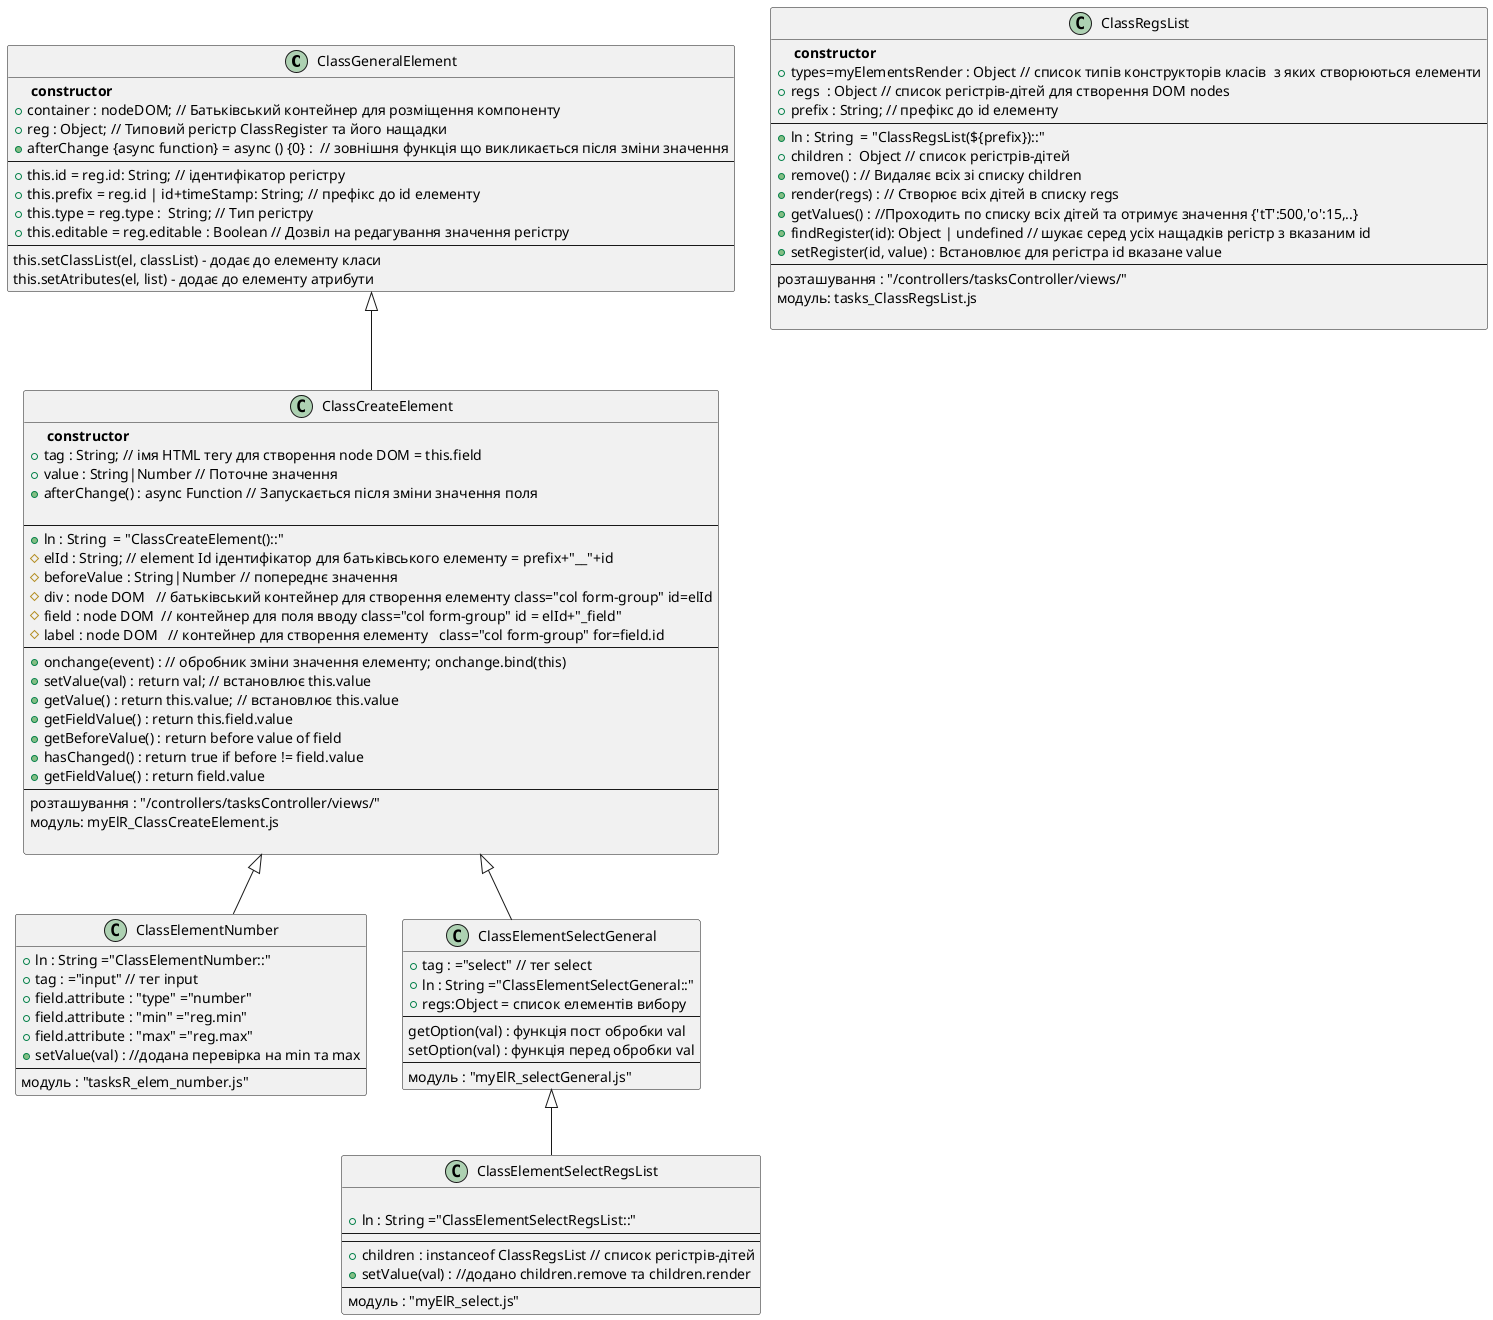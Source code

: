 @startuml DOM_elements

class ClassGeneralElement {
    ** constructor **
	+container : nodeDOM; // Батьківський контейнер для розміщення компоненту
	+reg : Object; // Типовий регістр ClassRegister та його нащадки
	+afterChange {async function} = async () {0} :  // зовнішня функція що викликається після зміни значення
	---
    +this.id = reg.id: String; // ідентифікатор регістру 
    +this.prefix = reg.id | id+timeStamp: String; // префікс до id елементу 
	+this.type = reg.type :  String; // Тип регістру
	+this.editable = reg.editable : Boolean // Дозвіл на редагування значення регістру
	---
	this.setClassList(el, classList) - додає до елементу класи
	this.setAtributes(el, list) - додає до елементу атрибути 
}
 ClassGeneralElement <|-- ClassCreateElement
 
class ClassCreateElement {
    ** constructor **
    +tag : String; // імя HTML тегу для створення node DOM = this.field
	+value : String|Number // Поточне значення
	+afterChange() : async Function // Запускається після зміни значення поля
	
	---
	+ln : String  = "ClassCreateElement()::"
    #elId : String; // element Id ідентифікатор для батьківського елементу = prefix+"__"+id
    #beforeValue : String|Number // попереднє значення
    #div : node DOM   // батьківський контейнер для створення елементу class="col form-group" id=elId
    #field : node DOM  // контейнер для поля вводу class="col form-group" id = elId+"_field"
    #label : node DOM   // контейнер для створення елементу   class="col form-group" for=field.id
    ---
    +onchange(event) : // обробник зміни значення елементу; onchange.bind(this)
    +setValue(val) : return val; // встановлює this.value
    +getValue() : return this.value; // встановлює this.value
    +getFieldValue() : return this.field.value
	+getBeforeValue() : return before value of field
	+hasChanged() : return true if before != field.value
	+getFieldValue() : return field.value
    ---
    розташування : "/controllers/tasksController/views/"
    модуль: myElR_ClassCreateElement.js 
    
}

class ClassElementNumber {
    +ln : String ="ClassElementNumber::"
    +tag : ="input" // тег input
    +field.attribute : "type" ="number"
    +field.attribute : "min" ="reg.min"
    +field.attribute : "max" ="reg.max"
    +setValue(val) : //додана перевірка на min та max
    ---
    модуль : "tasksR_elem_number.js" 
}
ClassCreateElement <|-- ClassElementNumber

class ClassElementSelectGeneral {
    +tag : ="select" // тег select
    +ln : String ="ClassElementSelectGeneral::"
    +regs:Object = список елементів вибору
    ---
	getOption(val) : функція пост обробки val
	setOption(val) : функція перед обробки val
	---
    модуль : "myElR_selectGeneral.js" 
}
ClassCreateElement <|-- ClassElementSelectGeneral

class ClassElementSelectRegsList {
    
    +ln : String ="ClassElementSelectRegsList::"
	---
	---
    +children : instanceof ClassRegsList // список регістрів-дітей 
    +setValue(val) : //додано children.remove та children.render
    ---
    модуль : "myElR_select.js" 
}
ClassElementSelectGeneral <|-- ClassElementSelectRegsList


class ClassRegsList {   
    ** constructor **
    +types=myElementsRender : Object // список типів конструкторів класів  з яких створюються елементи 
    +regs  : Object // список регістрів-дітей для створення DOM nodes
    +prefix : String; // префікс до id елементу 
	---
	+ln : String  = "ClassRegsList(${prefix})::"
    +children :  Object // список регістрів-дітей
    +remove() : // Видаляє всіх зі списку children
    +render(regs) : // Створює всіх дітей в списку regs
    +getValues() : //Проходить по списку всіх дітей та отримує значення {'tT':500,'o':15,..}
    +findRegister(id): Object | undefined // шукає серед усіх нащадків регістр з вказаним id
    +setRegister(id, value) : Встановлює для регістра id вказане value 
    ---
    розташування : "/controllers/tasksController/views/"
    модуль: tasks_ClassRegsList.js 
    
}

@enduml